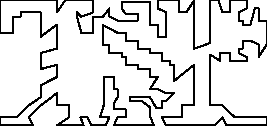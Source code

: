 unitsize(0.01cm);
// 3988.75
draw((155.42,150.65)--(155.42,136.15));
draw((155.42,136.15)--(190.92,136.15));
draw((190.92,136.15)--(212.42,136.15));
draw((212.42,136.15)--(205.42,150.65));
draw((205.42,150.65)--(226.42,171.65));
draw((226.42,171.65)--(254.92,193.15));
draw((254.92,193.15)--(254.92,171.65));
draw((254.92,171.65)--(276.42,171.65));
draw((276.42,171.65)--(276.42,150.65));
draw((276.42,150.65)--(254.92,136.15));
draw((254.92,136.15)--(276.42,136.15));
draw((276.42,136.15)--(293.42,136.15));
draw((293.42,136.15)--(301.92,136.15));
draw((301.92,136.15)--(296.42,150.65));
draw((296.42,150.65)--(308.92,150.65));
draw((308.92,150.65)--(315.92,136.15));
draw((315.92,136.15)--(326.42,136.15));
draw((326.42,136.15)--(340.42,136.15));
draw((340.42,136.15)--(347.42,150.65));
draw((347.42,150.65)--(338.92,150.65));
draw((338.92,150.65)--(330.92,150.65));
draw((330.92,150.65)--(338.42,174.65));
draw((338.42,174.65)--(338.42,200.15));
draw((338.42,200.15)--(338.42,221.65));
draw((338.42,221.65)--(354.92,221.65));
draw((354.92,221.65)--(354.92,200.15));
draw((354.92,200.15)--(361.92,200.15));
draw((361.92,200.15)--(361.92,186.15));
draw((361.92,186.15)--(354.92,174.65));
draw((354.92,174.65)--(354.92,164.65));
draw((354.92,164.65)--(362.92,164.65));
draw((362.92,164.65)--(375.92,164.65));
draw((375.92,164.65)--(375.92,150.65));
draw((375.92,150.65)--(368.42,150.65));
draw((368.42,150.65)--(361.92,150.65));
draw((361.92,150.65)--(355.42,136.15));
draw((355.42,136.15)--(370.42,136.15));
draw((370.42,136.15)--(387.42,136.15));
draw((387.42,136.15)--(404.42,136.15));
draw((404.42,136.15)--(425.92,136.15));
draw((425.92,136.15)--(419.92,150.65));
draw((419.92,150.65)--(419.92,167.65));
draw((419.92,167.65)--(404.42,179.15));
draw((404.42,179.15)--(383.42,179.15));
draw((383.42,179.15)--(383.42,186.15));
draw((383.42,186.15)--(404.42,186.15));
draw((404.42,186.15)--(418.92,186.15));
draw((418.92,186.15)--(429.92,167.65));
draw((429.92,167.65)--(439.92,167.65));
draw((439.92,167.65)--(439.92,179.15));
draw((439.92,179.15)--(447.42,179.15));
draw((447.42,179.15)--(461.42,193.15));
draw((461.42,193.15)--(447.42,193.15));
draw((447.42,193.15)--(432.92,200.15));
draw((432.92,200.15)--(418.92,200.15));
draw((418.92,200.15)--(432.92,221.65));
draw((432.92,221.65)--(418.92,221.65));
draw((418.92,221.65)--(418.92,235.65));
draw((418.92,235.65)--(397.42,235.65));
draw((397.42,235.65)--(397.42,243.15));
draw((397.42,243.15)--(375.92,243.15));
draw((375.92,243.15)--(375.92,257.15));
draw((375.92,257.15)--(368.92,257.15));
draw((368.92,257.15)--(368.92,264.15));
draw((368.92,264.15)--(347.42,264.15));
draw((347.42,264.15)--(347.42,278.65));
draw((347.42,278.65)--(336.42,278.65));
draw((336.42,278.65)--(336.42,298.65));
draw((336.42,298.65)--(336.42,306.15));
draw((336.42,306.15)--(336.42,313.15));
draw((336.42,313.15)--(361.92,299.65));
draw((361.92,299.65)--(375.92,299.65));
draw((375.92,299.65)--(375.92,285.65));
draw((375.92,285.65)--(397.42,285.65));
draw((397.42,285.65)--(397.42,271.65));
draw((397.42,271.65)--(418.92,271.65));
draw((418.92,271.65)--(418.92,264.15));
draw((418.92,264.15)--(425.92,264.15));
draw((425.92,264.15)--(439.92,264.15));
draw((439.92,264.15)--(439.92,250.15));
draw((439.92,250.15)--(454.42,250.15));
draw((454.42,250.15)--(454.42,243.15));
draw((454.42,243.15)--(461.42,243.15));
draw((461.42,243.15)--(461.42,214.65));
draw((461.42,214.65)--(496.92,243.15));
draw((496.92,243.15)--(496.92,214.65));
draw((496.92,214.65)--(496.92,193.15));
draw((496.92,193.15)--(496.92,171.65));
draw((496.92,171.65)--(475.92,171.65));
draw((475.92,171.65)--(475.92,160.65));
draw((475.92,160.65)--(475.92,150.65));
draw((475.92,150.65)--(454.42,150.65));
draw((454.42,150.65)--(439.92,150.65));
draw((439.92,150.65)--(447.42,136.15));
draw((447.42,136.15)--(468.42,136.15));
draw((468.42,136.15)--(489.92,136.15));
draw((489.92,136.15)--(532.42,136.15));
draw((532.42,136.15)--(546.92,150.65));
draw((546.92,150.65)--(553.92,136.15));
draw((553.92,136.15)--(575.42,136.15));
draw((575.42,136.15)--(596.42,136.15));
draw((596.42,136.15)--(624.92,136.15));
draw((624.92,136.15)--(624.92,150.65));
draw((624.92,150.65)--(603.92,150.65));
draw((603.92,150.65)--(568.42,150.65));
draw((568.42,150.65)--(546.92,171.65));
draw((546.92,171.65)--(525.42,171.65));
draw((525.42,171.65)--(525.42,193.15));
draw((525.42,193.15)--(525.42,214.65));
draw((525.42,214.65)--(525.42,233.15));
draw((525.42,233.15)--(525.42,250.15));
draw((525.42,250.15)--(525.42,261.15));
draw((525.42,261.15)--(542.92,250.15));
draw((542.92,250.15)--(542.92,264.15));
draw((542.92,264.15)--(560.92,264.15));
draw((560.92,264.15)--(560.92,250.15));
draw((560.92,250.15)--(575.42,250.15));
draw((575.42,250.15)--(589.42,250.15));
draw((589.42,250.15)--(589.42,257.15));
draw((589.42,257.15)--(575.42,264.15));
draw((575.42,264.15)--(575.42,271.65));
draw((575.42,271.65)--(582.42,271.65));
draw((582.42,271.65)--(582.42,285.65));
draw((582.42,285.65)--(596.42,285.65));
draw((596.42,285.65)--(610.92,278.65));
draw((610.92,278.65)--(610.92,257.15));
draw((610.92,257.15)--(624.92,278.65));
draw((624.92,278.65)--(624.92,299.65));
draw((624.92,299.65)--(624.92,321.15));
draw((624.92,321.15)--(610.92,321.15));
draw((610.92,321.15)--(610.92,335.65));
draw((610.92,335.65)--(610.92,342.65));
draw((610.92,342.65)--(603.92,342.65));
draw((603.92,342.65)--(596.42,314.15));
draw((596.42,314.15)--(582.42,314.15));
draw((582.42,314.15)--(582.42,321.15));
draw((582.42,321.15)--(575.42,321.15));
draw((575.42,321.15)--(575.42,335.65));
draw((575.42,335.65)--(589.42,342.65));
draw((589.42,342.65)--(589.42,356.65));
draw((589.42,356.65)--(575.42,356.65));
draw((575.42,356.65)--(560.92,356.65));
draw((560.92,356.65)--(560.92,335.65));
draw((560.92,335.65)--(546.92,335.65));
draw((546.92,335.65)--(539.92,356.65));
draw((539.92,356.65)--(525.42,356.65));
draw((525.42,356.65)--(525.42,335.65));
draw((525.42,335.65)--(525.42,314.15));
draw((525.42,314.15)--(525.42,299.65));
draw((525.42,299.65)--(525.42,281.65));
draw((525.42,281.65)--(496.92,271.65));
draw((496.92,271.65)--(496.92,292.65));
draw((496.92,292.65)--(496.92,317.15));
draw((496.92,317.15)--(496.92,335.65));
draw((496.92,335.65)--(496.92,356.65));
draw((496.92,356.65)--(482.92,335.65));
draw((482.92,335.65)--(470.42,335.65));
draw((470.42,335.65)--(470.42,345.65));
draw((470.42,345.65)--(470.42,356.65));
draw((470.42,356.65)--(447.42,356.65));
draw((447.42,356.65)--(432.92,356.65));
draw((432.92,356.65)--(432.92,342.65));
draw((432.92,342.65)--(447.42,335.65));
draw((447.42,335.65)--(447.42,321.15));
draw((447.42,321.15)--(447.42,292.65));
draw((447.42,292.65)--(432.92,292.65));
draw((432.92,292.65)--(432.92,314.15));
draw((432.92,314.15)--(418.92,314.15));
draw((418.92,314.15)--(418.92,321.15));
draw((418.92,321.15)--(418.92,342.65));
draw((418.92,342.65)--(418.92,353.65));
draw((418.92,353.65)--(391.42,353.65));
draw((391.42,353.65)--(368.92,353.65));
draw((368.92,353.65)--(368.92,342.65));
draw((368.92,342.65)--(375.92,333.65));
draw((375.92,333.65)--(383.42,333.65));
draw((383.42,333.65)--(397.42,333.65));
draw((397.42,333.65)--(397.42,321.15));
draw((397.42,321.15)--(375.92,321.15));
draw((375.92,321.15)--(361.92,321.15));
draw((361.92,321.15)--(347.42,328.15));
draw((347.42,328.15)--(347.42,342.65));
draw((347.42,342.65)--(336.42,328.15));
draw((336.42,328.15)--(318.92,328.15));
draw((318.92,328.15)--(318.92,321.65));
draw((318.92,321.65)--(318.92,314.15));
draw((318.92,314.15)--(318.92,299.65));
draw((318.92,299.65)--(297.92,299.65));
draw((297.92,299.65)--(290.42,328.15));
draw((290.42,328.15)--(290.42,335.65));
draw((290.42,335.65)--(297.92,328.15));
draw((297.92,328.15)--(318.92,335.65));
draw((318.92,335.65)--(318.92,356.65));
draw((318.92,356.65)--(311.92,356.65));
draw((311.92,356.65)--(290.42,356.65));
draw((290.42,356.65)--(269.42,356.65));
draw((269.42,356.65)--(254.92,335.65));
draw((254.92,335.65)--(254.92,356.65));
draw((254.92,356.65)--(240.92,356.65));
draw((240.92,356.65)--(219.42,356.65));
draw((219.42,356.65)--(183.92,356.65));
draw((183.92,356.65)--(155.42,356.65));
draw((155.42,356.65)--(155.42,328.15));
draw((155.42,328.15)--(155.42,314.15));
draw((155.42,314.15)--(155.42,299.65));
draw((155.42,299.65)--(176.92,299.65));
draw((176.92,299.65)--(176.92,328.15));
draw((176.92,328.15)--(190.92,328.15));
draw((190.92,328.15)--(190.92,335.65));
draw((190.92,335.65)--(205.42,335.65));
draw((205.42,335.65)--(226.42,335.65));
draw((226.42,335.65)--(226.42,314.15));
draw((226.42,314.15)--(226.42,292.65));
draw((226.42,292.65)--(254.92,314.15));
draw((254.92,314.15)--(254.92,292.65));
draw((254.92,292.65)--(254.92,271.65));
draw((254.92,271.65)--(226.42,264.15));
draw((226.42,264.15)--(226.42,235.65));
draw((226.42,235.65)--(254.92,243.15));
draw((254.92,243.15)--(254.92,221.65));
draw((254.92,221.65)--(226.42,207.15));
draw((226.42,207.15)--(226.42,186.15));
draw((226.42,186.15)--(205.42,171.65));
draw((205.42,171.65)--(183.92,150.65));
draw((183.92,150.65)--(155.42,150.65));
